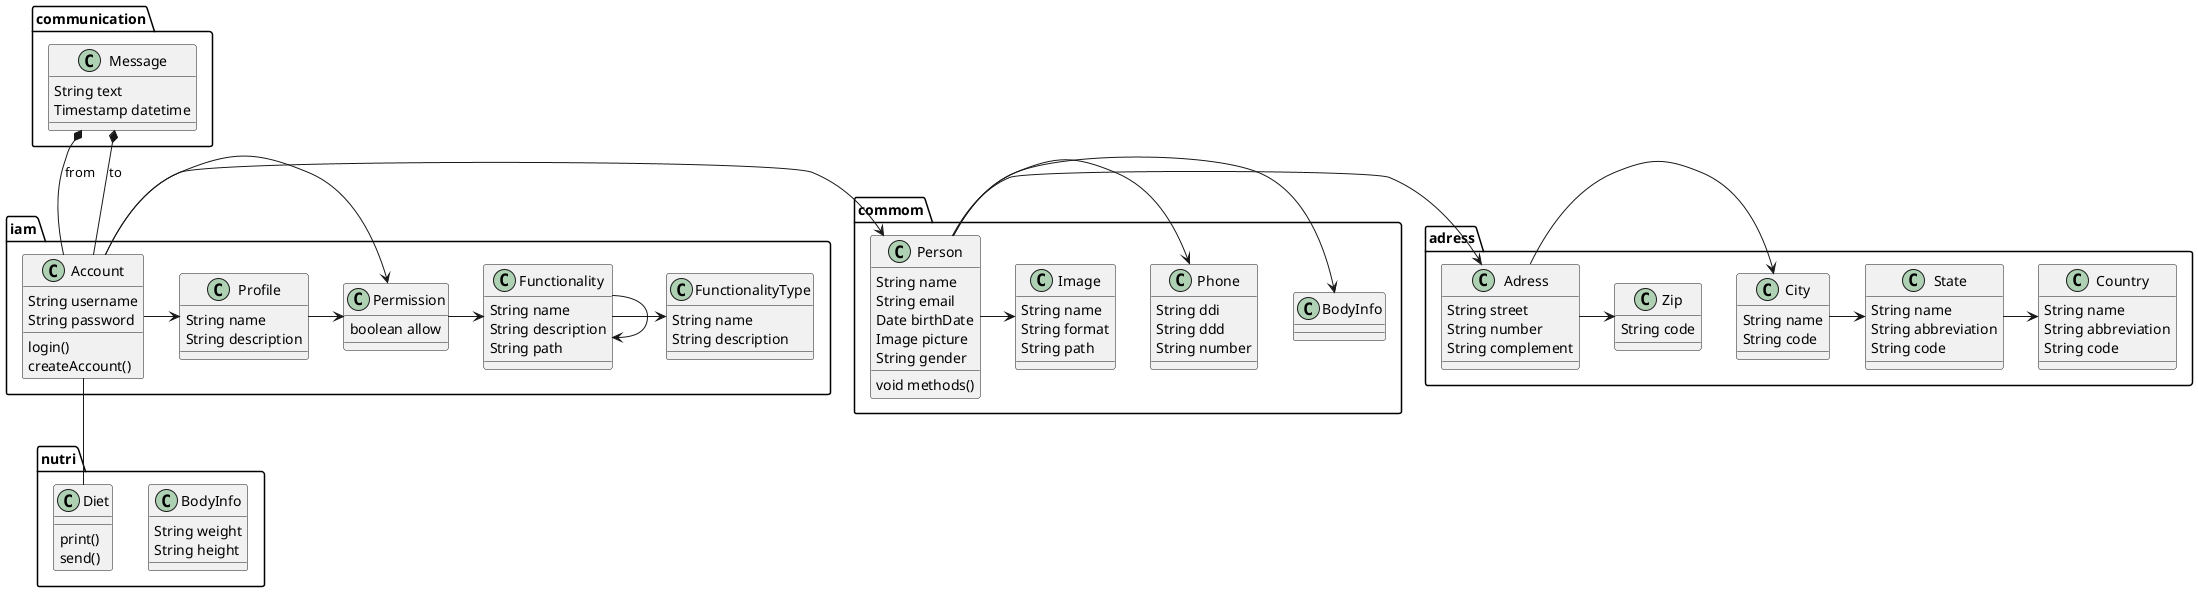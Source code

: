 @startuml

package iam {
  class Account {
    String username
    String password
    login()
    createAccount()
  }
  Account -> Profile
  Account -> Permission

  class Profile {
    String name
    String description
  }
  Profile -> Permission

  class Permission {
    boolean allow
  }
  Permission -> Functionality

  class Functionality {
    String name
    String description
    String path
  }
  Functionality -> Functionality
  Functionality -> FunctionalityType

  class FunctionalityType {
    String name
    String description
  }
}

package commom {
  class Person {
    String name
    String email
    Date birthDate
    Image picture
    String gender
    void methods()
  }
  Person -> BodyInfo
  Person -> Phone
  Person -> Image
  Account -> Person

  class Phone {
    String ddi
    String ddd
    String number
  }

  class Image {
    String name
    String format
    String path
  }
}

package adress {
  class Adress {
    String street
    String number
    String complement
  }
  Adress -> City
  Adress -> Zip
  Person -> Adress

  class Zip {
    String code
  }

  class City {
    String name
    String code
  }
  City -> State

  class State {
    String name
    String abbreviation
    String code
  }
  State -> Country

  class Country {
    String name
    String abbreviation
    String code
  }
}

package communication {
  class Message {
    String text
    Timestamp datetime
  }
  Message *-- Account : from
  Message *-- Account : to
}

package nutri {
  class BodyInfo {
    String weight
    String height
  }

  class Diet {
    print()
    send()
  }
  Diet -up- Account
}



@enduml